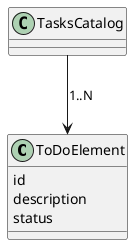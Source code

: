 @startuml
ToDoElement : id
ToDoElement : description
ToDoElement : status



TasksCatalog --> ToDoElement : 1..N





@enduml
